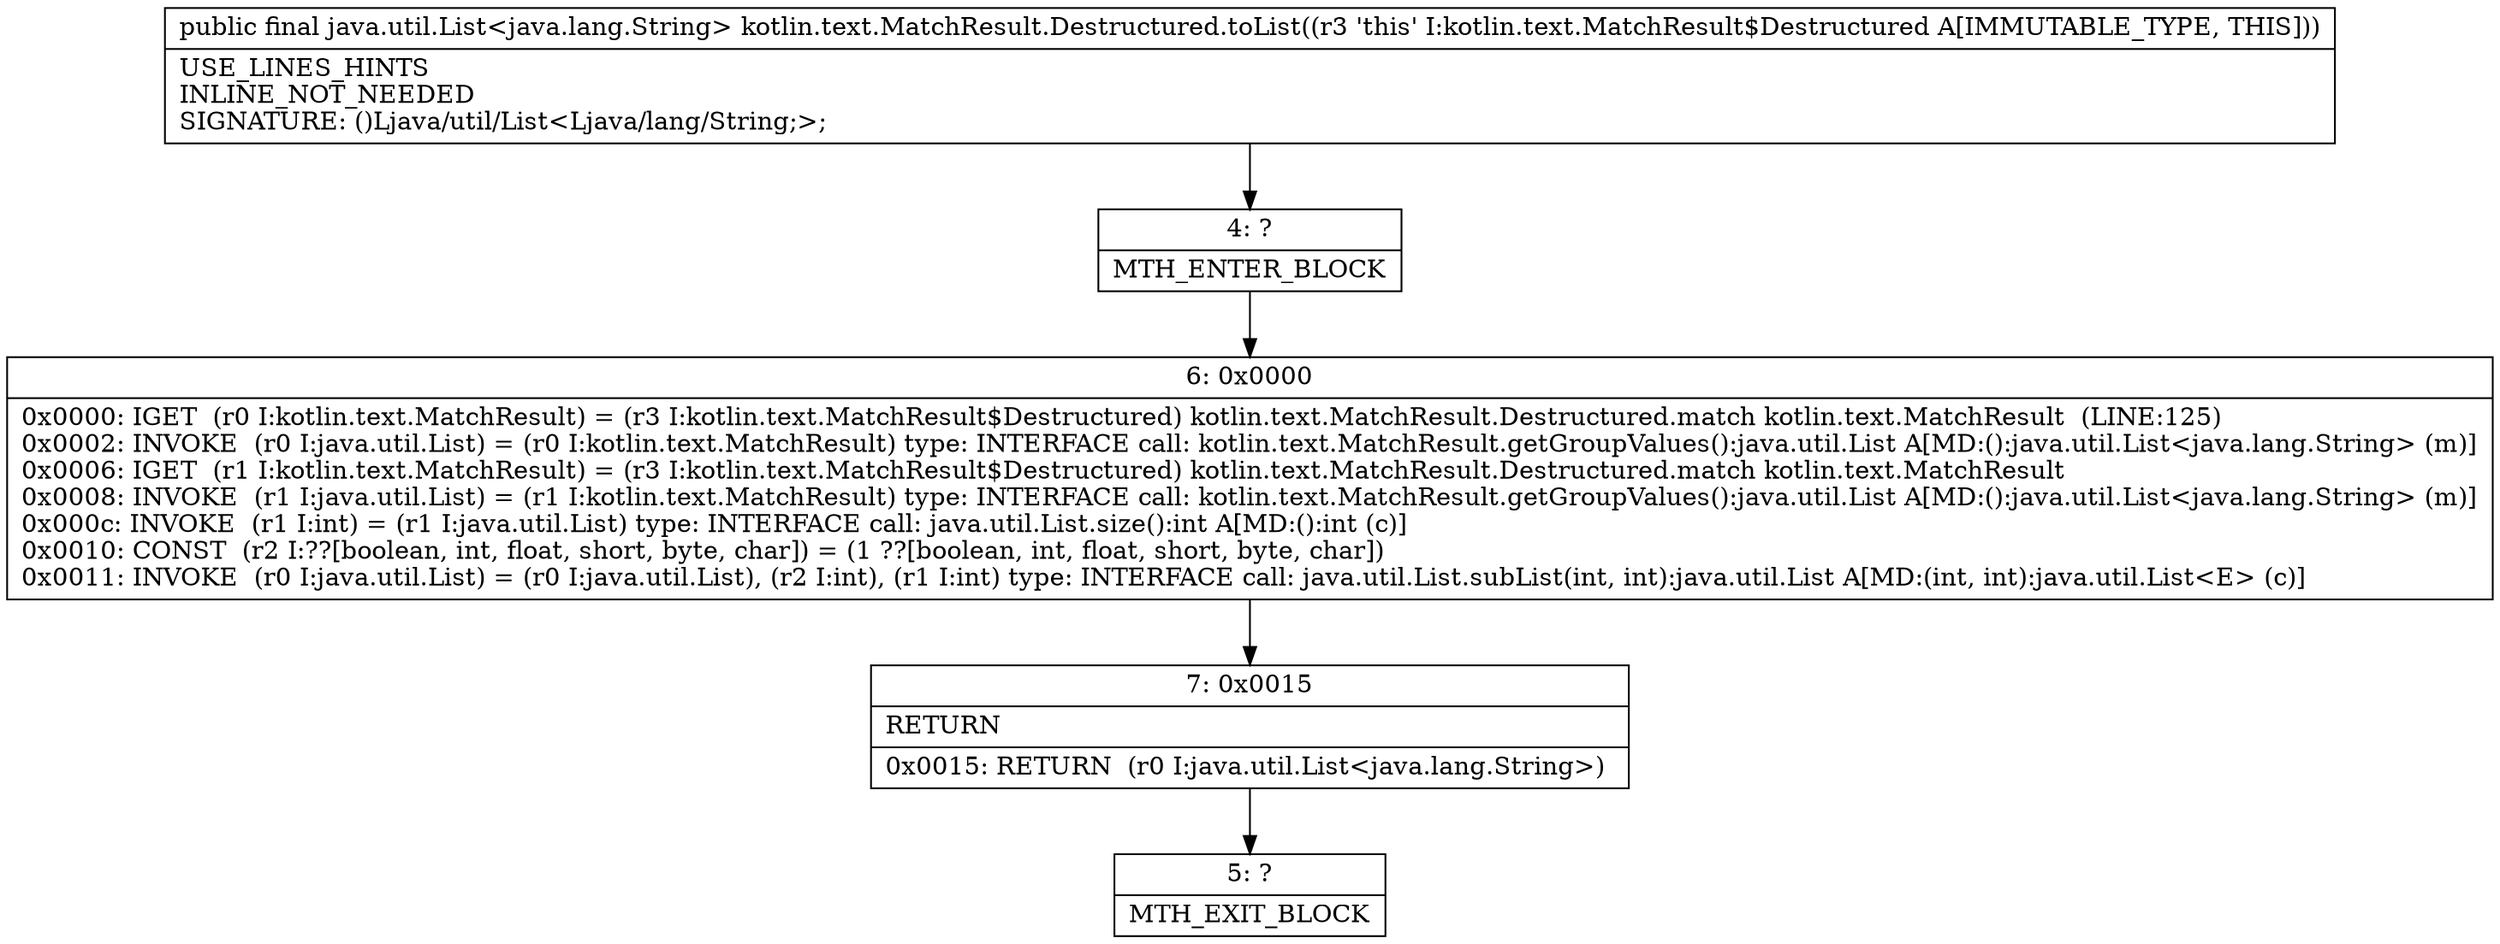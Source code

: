 digraph "CFG forkotlin.text.MatchResult.Destructured.toList()Ljava\/util\/List;" {
Node_4 [shape=record,label="{4\:\ ?|MTH_ENTER_BLOCK\l}"];
Node_6 [shape=record,label="{6\:\ 0x0000|0x0000: IGET  (r0 I:kotlin.text.MatchResult) = (r3 I:kotlin.text.MatchResult$Destructured) kotlin.text.MatchResult.Destructured.match kotlin.text.MatchResult  (LINE:125)\l0x0002: INVOKE  (r0 I:java.util.List) = (r0 I:kotlin.text.MatchResult) type: INTERFACE call: kotlin.text.MatchResult.getGroupValues():java.util.List A[MD:():java.util.List\<java.lang.String\> (m)]\l0x0006: IGET  (r1 I:kotlin.text.MatchResult) = (r3 I:kotlin.text.MatchResult$Destructured) kotlin.text.MatchResult.Destructured.match kotlin.text.MatchResult \l0x0008: INVOKE  (r1 I:java.util.List) = (r1 I:kotlin.text.MatchResult) type: INTERFACE call: kotlin.text.MatchResult.getGroupValues():java.util.List A[MD:():java.util.List\<java.lang.String\> (m)]\l0x000c: INVOKE  (r1 I:int) = (r1 I:java.util.List) type: INTERFACE call: java.util.List.size():int A[MD:():int (c)]\l0x0010: CONST  (r2 I:??[boolean, int, float, short, byte, char]) = (1 ??[boolean, int, float, short, byte, char]) \l0x0011: INVOKE  (r0 I:java.util.List) = (r0 I:java.util.List), (r2 I:int), (r1 I:int) type: INTERFACE call: java.util.List.subList(int, int):java.util.List A[MD:(int, int):java.util.List\<E\> (c)]\l}"];
Node_7 [shape=record,label="{7\:\ 0x0015|RETURN\l|0x0015: RETURN  (r0 I:java.util.List\<java.lang.String\>) \l}"];
Node_5 [shape=record,label="{5\:\ ?|MTH_EXIT_BLOCK\l}"];
MethodNode[shape=record,label="{public final java.util.List\<java.lang.String\> kotlin.text.MatchResult.Destructured.toList((r3 'this' I:kotlin.text.MatchResult$Destructured A[IMMUTABLE_TYPE, THIS]))  | USE_LINES_HINTS\lINLINE_NOT_NEEDED\lSIGNATURE: ()Ljava\/util\/List\<Ljava\/lang\/String;\>;\l}"];
MethodNode -> Node_4;Node_4 -> Node_6;
Node_6 -> Node_7;
Node_7 -> Node_5;
}

